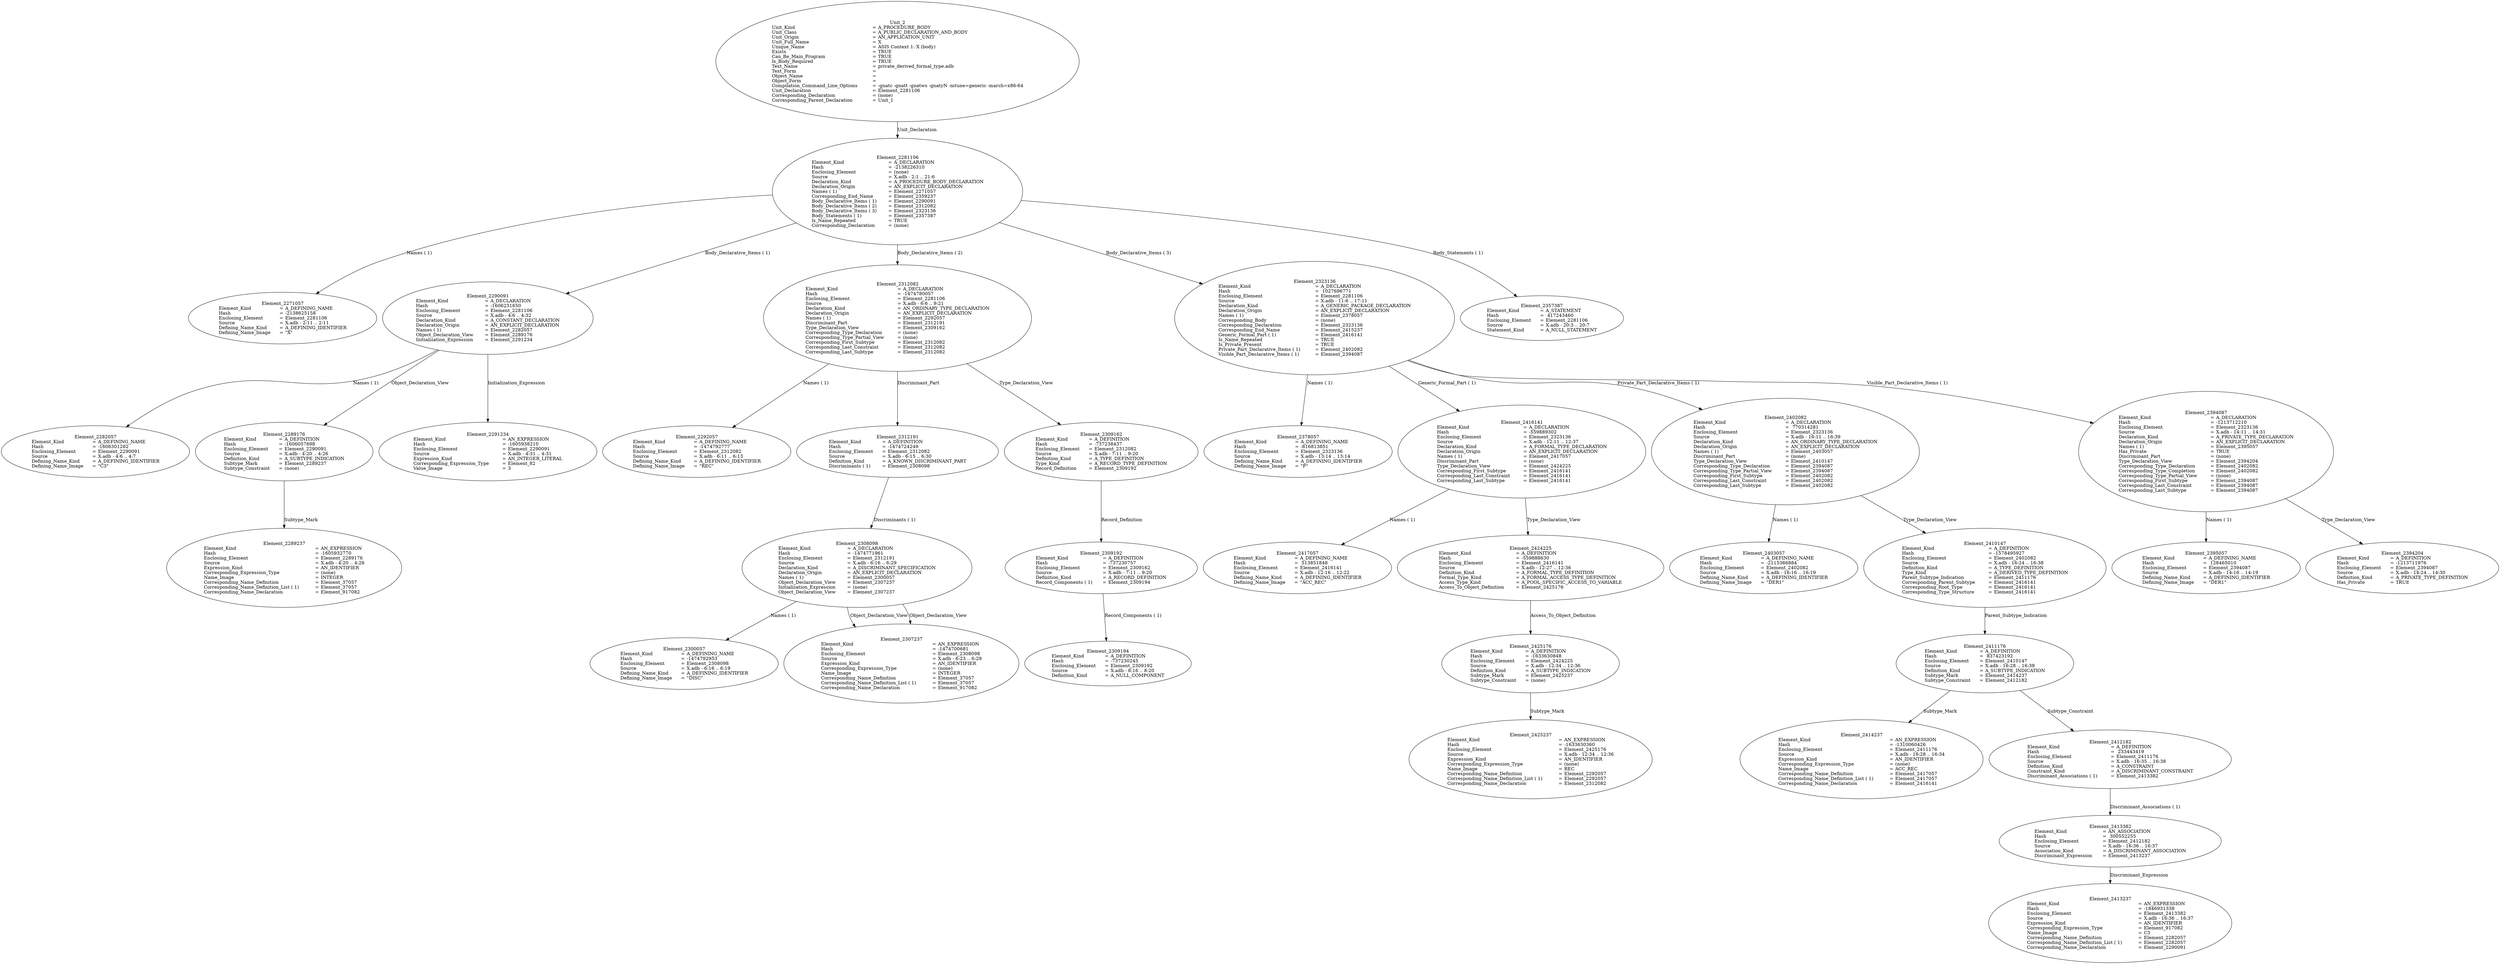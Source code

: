 digraph "private_derived_formal_type.adt" {
  Unit_2 -> Element_2281106
      [ label=Unit_Declaration ];
  Unit_2
      [ label=<<TABLE BORDER="0" CELLBORDER="0" CELLSPACING="0" CELLPADDING="0"> 
          <TR><TD COLSPAN="3">Unit_2</TD></TR>
          <TR><TD ALIGN="LEFT">Unit_Kind   </TD><TD> = </TD><TD ALIGN="LEFT">A_PROCEDURE_BODY</TD></TR>
          <TR><TD ALIGN="LEFT">Unit_Class   </TD><TD> = </TD><TD ALIGN="LEFT">A_PUBLIC_DECLARATION_AND_BODY</TD></TR>
          <TR><TD ALIGN="LEFT">Unit_Origin   </TD><TD> = </TD><TD ALIGN="LEFT">AN_APPLICATION_UNIT</TD></TR>
          <TR><TD ALIGN="LEFT">Unit_Full_Name    </TD><TD> = </TD><TD ALIGN="LEFT">X</TD></TR>
          <TR><TD ALIGN="LEFT">Unique_Name   </TD><TD> = </TD><TD ALIGN="LEFT">ASIS Context 1: X (body)</TD></TR>
          <TR><TD ALIGN="LEFT">Exists  </TD><TD> = </TD><TD ALIGN="LEFT">TRUE</TD></TR>
          <TR><TD ALIGN="LEFT">Can_Be_Main_Program     </TD><TD> = </TD><TD ALIGN="LEFT">TRUE</TD></TR>
          <TR><TD ALIGN="LEFT">Is_Body_Required     </TD><TD> = </TD><TD ALIGN="LEFT">TRUE</TD></TR>
          <TR><TD ALIGN="LEFT">Text_Name   </TD><TD> = </TD><TD ALIGN="LEFT">private_derived_formal_type.adb</TD></TR>
          <TR><TD ALIGN="LEFT">Text_Form   </TD><TD> = </TD><TD ALIGN="LEFT"></TD></TR>
          <TR><TD ALIGN="LEFT">Object_Name   </TD><TD> = </TD><TD ALIGN="LEFT"></TD></TR>
          <TR><TD ALIGN="LEFT">Object_Form   </TD><TD> = </TD><TD ALIGN="LEFT"></TD></TR>
          <TR><TD ALIGN="LEFT">Compilation_Command_Line_Options         </TD><TD> = </TD><TD ALIGN="LEFT">-gnatc -gnatt -gnatws -gnatyN -mtune=generic -march=x86-64</TD></TR>
          <TR><TD ALIGN="LEFT">Unit_Declaration     </TD><TD> = </TD><TD ALIGN="LEFT">Element_2281106</TD></TR>
          <TR><TD ALIGN="LEFT">Corresponding_Declaration       </TD><TD> = </TD><TD ALIGN="LEFT">(none)</TD></TR>
          <TR><TD ALIGN="LEFT">Corresponding_Parent_Declaration         </TD><TD> = </TD><TD ALIGN="LEFT">Unit_1</TD></TR>
          </TABLE>> ];
  Element_2281106 -> Element_2271057
      [ label="Names ( 1)" ];
  Element_2281106 -> Element_2290091
      [ label="Body_Declarative_Items ( 1)" ];
  Element_2281106 -> Element_2312082
      [ label="Body_Declarative_Items ( 2)" ];
  Element_2281106 -> Element_2323136
      [ label="Body_Declarative_Items ( 3)" ];
  Element_2281106 -> Element_2357387
      [ label="Body_Statements ( 1)" ];
  Element_2281106
      [ label=<<TABLE BORDER="0" CELLBORDER="0" CELLSPACING="0" CELLPADDING="0"> 
          <TR><TD COLSPAN="3">Element_2281106</TD></TR>
          <TR><TD ALIGN="LEFT">Element_Kind    </TD><TD> = </TD><TD ALIGN="LEFT">A_DECLARATION</TD></TR>
          <TR><TD ALIGN="LEFT">Hash  </TD><TD> = </TD><TD ALIGN="LEFT">-2138226310</TD></TR>
          <TR><TD ALIGN="LEFT">Enclosing_Element     </TD><TD> = </TD><TD ALIGN="LEFT">(none)</TD></TR>
          <TR><TD ALIGN="LEFT">Source  </TD><TD> = </TD><TD ALIGN="LEFT">X.adb - 2:1 .. 21:6</TD></TR>
          <TR><TD ALIGN="LEFT">Declaration_Kind     </TD><TD> = </TD><TD ALIGN="LEFT">A_PROCEDURE_BODY_DECLARATION</TD></TR>
          <TR><TD ALIGN="LEFT">Declaration_Origin     </TD><TD> = </TD><TD ALIGN="LEFT">AN_EXPLICIT_DECLARATION</TD></TR>
          <TR><TD ALIGN="LEFT">Names ( 1)   </TD><TD> = </TD><TD ALIGN="LEFT">Element_2271057</TD></TR>
          <TR><TD ALIGN="LEFT">Corresponding_End_Name      </TD><TD> = </TD><TD ALIGN="LEFT">Element_2359237</TD></TR>
          <TR><TD ALIGN="LEFT">Body_Declarative_Items ( 1)       </TD><TD> = </TD><TD ALIGN="LEFT">Element_2290091</TD></TR>
          <TR><TD ALIGN="LEFT">Body_Declarative_Items ( 2)       </TD><TD> = </TD><TD ALIGN="LEFT">Element_2312082</TD></TR>
          <TR><TD ALIGN="LEFT">Body_Declarative_Items ( 3)       </TD><TD> = </TD><TD ALIGN="LEFT">Element_2323136</TD></TR>
          <TR><TD ALIGN="LEFT">Body_Statements ( 1)      </TD><TD> = </TD><TD ALIGN="LEFT">Element_2357387</TD></TR>
          <TR><TD ALIGN="LEFT">Is_Name_Repeated     </TD><TD> = </TD><TD ALIGN="LEFT">TRUE</TD></TR>
          <TR><TD ALIGN="LEFT">Corresponding_Declaration       </TD><TD> = </TD><TD ALIGN="LEFT">(none)</TD></TR>
          </TABLE>> ];
  Element_2271057
      [ label=<<TABLE BORDER="0" CELLBORDER="0" CELLSPACING="0" CELLPADDING="0"> 
          <TR><TD COLSPAN="3">Element_2271057</TD></TR>
          <TR><TD ALIGN="LEFT">Element_Kind    </TD><TD> = </TD><TD ALIGN="LEFT">A_DEFINING_NAME</TD></TR>
          <TR><TD ALIGN="LEFT">Hash  </TD><TD> = </TD><TD ALIGN="LEFT">-2138625158</TD></TR>
          <TR><TD ALIGN="LEFT">Enclosing_Element     </TD><TD> = </TD><TD ALIGN="LEFT">Element_2281106</TD></TR>
          <TR><TD ALIGN="LEFT">Source  </TD><TD> = </TD><TD ALIGN="LEFT">X.adb - 2:11 .. 2:11</TD></TR>
          <TR><TD ALIGN="LEFT">Defining_Name_Kind     </TD><TD> = </TD><TD ALIGN="LEFT">A_DEFINING_IDENTIFIER</TD></TR>
          <TR><TD ALIGN="LEFT">Defining_Name_Image     </TD><TD> = </TD><TD ALIGN="LEFT">"X"</TD></TR>
          </TABLE>> ];
  Element_2290091 -> Element_2282057
      [ label="Names ( 1)" ];
  Element_2290091 -> Element_2289176
      [ label=Object_Declaration_View ];
  Element_2290091 -> Element_2291234
      [ label=Initialization_Expression ];
  Element_2290091
      [ label=<<TABLE BORDER="0" CELLBORDER="0" CELLSPACING="0" CELLPADDING="0"> 
          <TR><TD COLSPAN="3">Element_2290091</TD></TR>
          <TR><TD ALIGN="LEFT">Element_Kind    </TD><TD> = </TD><TD ALIGN="LEFT">A_DECLARATION</TD></TR>
          <TR><TD ALIGN="LEFT">Hash  </TD><TD> = </TD><TD ALIGN="LEFT">-1606231650</TD></TR>
          <TR><TD ALIGN="LEFT">Enclosing_Element     </TD><TD> = </TD><TD ALIGN="LEFT">Element_2281106</TD></TR>
          <TR><TD ALIGN="LEFT">Source  </TD><TD> = </TD><TD ALIGN="LEFT">X.adb - 4:6 .. 4:32</TD></TR>
          <TR><TD ALIGN="LEFT">Declaration_Kind     </TD><TD> = </TD><TD ALIGN="LEFT">A_CONSTANT_DECLARATION</TD></TR>
          <TR><TD ALIGN="LEFT">Declaration_Origin     </TD><TD> = </TD><TD ALIGN="LEFT">AN_EXPLICIT_DECLARATION</TD></TR>
          <TR><TD ALIGN="LEFT">Names ( 1)   </TD><TD> = </TD><TD ALIGN="LEFT">Element_2282057</TD></TR>
          <TR><TD ALIGN="LEFT">Object_Declaration_View      </TD><TD> = </TD><TD ALIGN="LEFT">Element_2289176</TD></TR>
          <TR><TD ALIGN="LEFT">Initialization_Expression       </TD><TD> = </TD><TD ALIGN="LEFT">Element_2291234</TD></TR>
          </TABLE>> ];
  Element_2282057
      [ label=<<TABLE BORDER="0" CELLBORDER="0" CELLSPACING="0" CELLPADDING="0"> 
          <TR><TD COLSPAN="3">Element_2282057</TD></TR>
          <TR><TD ALIGN="LEFT">Element_Kind    </TD><TD> = </TD><TD ALIGN="LEFT">A_DEFINING_NAME</TD></TR>
          <TR><TD ALIGN="LEFT">Hash  </TD><TD> = </TD><TD ALIGN="LEFT">-1606301282</TD></TR>
          <TR><TD ALIGN="LEFT">Enclosing_Element     </TD><TD> = </TD><TD ALIGN="LEFT">Element_2290091</TD></TR>
          <TR><TD ALIGN="LEFT">Source  </TD><TD> = </TD><TD ALIGN="LEFT">X.adb - 4:6 .. 4:7</TD></TR>
          <TR><TD ALIGN="LEFT">Defining_Name_Kind     </TD><TD> = </TD><TD ALIGN="LEFT">A_DEFINING_IDENTIFIER</TD></TR>
          <TR><TD ALIGN="LEFT">Defining_Name_Image     </TD><TD> = </TD><TD ALIGN="LEFT">"C3"</TD></TR>
          </TABLE>> ];
  Element_2289176 -> Element_2289237
      [ label=Subtype_Mark ];
  Element_2289176
      [ label=<<TABLE BORDER="0" CELLBORDER="0" CELLSPACING="0" CELLPADDING="0"> 
          <TR><TD COLSPAN="3">Element_2289176</TD></TR>
          <TR><TD ALIGN="LEFT">Element_Kind    </TD><TD> = </TD><TD ALIGN="LEFT">A_DEFINITION</TD></TR>
          <TR><TD ALIGN="LEFT">Hash  </TD><TD> = </TD><TD ALIGN="LEFT">-1606057698</TD></TR>
          <TR><TD ALIGN="LEFT">Enclosing_Element     </TD><TD> = </TD><TD ALIGN="LEFT">Element_2290091</TD></TR>
          <TR><TD ALIGN="LEFT">Source  </TD><TD> = </TD><TD ALIGN="LEFT">X.adb - 4:20 .. 4:26</TD></TR>
          <TR><TD ALIGN="LEFT">Definition_Kind    </TD><TD> = </TD><TD ALIGN="LEFT">A_SUBTYPE_INDICATION</TD></TR>
          <TR><TD ALIGN="LEFT">Subtype_Mark    </TD><TD> = </TD><TD ALIGN="LEFT">Element_2289237</TD></TR>
          <TR><TD ALIGN="LEFT">Subtype_Constraint     </TD><TD> = </TD><TD ALIGN="LEFT">(none)</TD></TR>
          </TABLE>> ];
  Element_2289237
      [ label=<<TABLE BORDER="0" CELLBORDER="0" CELLSPACING="0" CELLPADDING="0"> 
          <TR><TD COLSPAN="3">Element_2289237</TD></TR>
          <TR><TD ALIGN="LEFT">Element_Kind    </TD><TD> = </TD><TD ALIGN="LEFT">AN_EXPRESSION</TD></TR>
          <TR><TD ALIGN="LEFT">Hash  </TD><TD> = </TD><TD ALIGN="LEFT">-1605932770</TD></TR>
          <TR><TD ALIGN="LEFT">Enclosing_Element     </TD><TD> = </TD><TD ALIGN="LEFT">Element_2289176</TD></TR>
          <TR><TD ALIGN="LEFT">Source  </TD><TD> = </TD><TD ALIGN="LEFT">X.adb - 4:20 .. 4:26</TD></TR>
          <TR><TD ALIGN="LEFT">Expression_Kind    </TD><TD> = </TD><TD ALIGN="LEFT">AN_IDENTIFIER</TD></TR>
          <TR><TD ALIGN="LEFT">Corresponding_Expression_Type        </TD><TD> = </TD><TD ALIGN="LEFT">(none)</TD></TR>
          <TR><TD ALIGN="LEFT">Name_Image   </TD><TD> = </TD><TD ALIGN="LEFT">INTEGER</TD></TR>
          <TR><TD ALIGN="LEFT">Corresponding_Name_Definition        </TD><TD> = </TD><TD ALIGN="LEFT">Element_37057</TD></TR>
          <TR><TD ALIGN="LEFT">Corresponding_Name_Definition_List ( 1)          </TD><TD> = </TD><TD ALIGN="LEFT">Element_37057</TD></TR>
          <TR><TD ALIGN="LEFT">Corresponding_Name_Declaration        </TD><TD> = </TD><TD ALIGN="LEFT">Element_917082</TD></TR>
          </TABLE>> ];
  Element_2291234
      [ label=<<TABLE BORDER="0" CELLBORDER="0" CELLSPACING="0" CELLPADDING="0"> 
          <TR><TD COLSPAN="3">Element_2291234</TD></TR>
          <TR><TD ALIGN="LEFT">Element_Kind    </TD><TD> = </TD><TD ALIGN="LEFT">AN_EXPRESSION</TD></TR>
          <TR><TD ALIGN="LEFT">Hash  </TD><TD> = </TD><TD ALIGN="LEFT">-1605938210</TD></TR>
          <TR><TD ALIGN="LEFT">Enclosing_Element     </TD><TD> = </TD><TD ALIGN="LEFT">Element_2290091</TD></TR>
          <TR><TD ALIGN="LEFT">Source  </TD><TD> = </TD><TD ALIGN="LEFT">X.adb - 4:31 .. 4:31</TD></TR>
          <TR><TD ALIGN="LEFT">Expression_Kind    </TD><TD> = </TD><TD ALIGN="LEFT">AN_INTEGER_LITERAL</TD></TR>
          <TR><TD ALIGN="LEFT">Corresponding_Expression_Type        </TD><TD> = </TD><TD ALIGN="LEFT">Element_82</TD></TR>
          <TR><TD ALIGN="LEFT">Value_Image   </TD><TD> = </TD><TD ALIGN="LEFT">3</TD></TR>
          </TABLE>> ];
  Element_2312082 -> Element_2292057
      [ label="Names ( 1)" ];
  Element_2312082 -> Element_2312191
      [ label=Discriminant_Part ];
  Element_2312082 -> Element_2309162
      [ label=Type_Declaration_View ];
  Element_2312082
      [ label=<<TABLE BORDER="0" CELLBORDER="0" CELLSPACING="0" CELLPADDING="0"> 
          <TR><TD COLSPAN="3">Element_2312082</TD></TR>
          <TR><TD ALIGN="LEFT">Element_Kind    </TD><TD> = </TD><TD ALIGN="LEFT">A_DECLARATION</TD></TR>
          <TR><TD ALIGN="LEFT">Hash  </TD><TD> = </TD><TD ALIGN="LEFT">-1474780057</TD></TR>
          <TR><TD ALIGN="LEFT">Enclosing_Element     </TD><TD> = </TD><TD ALIGN="LEFT">Element_2281106</TD></TR>
          <TR><TD ALIGN="LEFT">Source  </TD><TD> = </TD><TD ALIGN="LEFT">X.adb - 6:6 .. 9:21</TD></TR>
          <TR><TD ALIGN="LEFT">Declaration_Kind     </TD><TD> = </TD><TD ALIGN="LEFT">AN_ORDINARY_TYPE_DECLARATION</TD></TR>
          <TR><TD ALIGN="LEFT">Declaration_Origin     </TD><TD> = </TD><TD ALIGN="LEFT">AN_EXPLICIT_DECLARATION</TD></TR>
          <TR><TD ALIGN="LEFT">Names ( 1)   </TD><TD> = </TD><TD ALIGN="LEFT">Element_2292057</TD></TR>
          <TR><TD ALIGN="LEFT">Discriminant_Part     </TD><TD> = </TD><TD ALIGN="LEFT">Element_2312191</TD></TR>
          <TR><TD ALIGN="LEFT">Type_Declaration_View      </TD><TD> = </TD><TD ALIGN="LEFT">Element_2309162</TD></TR>
          <TR><TD ALIGN="LEFT">Corresponding_Type_Declaration        </TD><TD> = </TD><TD ALIGN="LEFT">(none)</TD></TR>
          <TR><TD ALIGN="LEFT">Corresponding_Type_Partial_View        </TD><TD> = </TD><TD ALIGN="LEFT">(none)</TD></TR>
          <TR><TD ALIGN="LEFT">Corresponding_First_Subtype       </TD><TD> = </TD><TD ALIGN="LEFT">Element_2312082</TD></TR>
          <TR><TD ALIGN="LEFT">Corresponding_Last_Constraint        </TD><TD> = </TD><TD ALIGN="LEFT">Element_2312082</TD></TR>
          <TR><TD ALIGN="LEFT">Corresponding_Last_Subtype       </TD><TD> = </TD><TD ALIGN="LEFT">Element_2312082</TD></TR>
          </TABLE>> ];
  Element_2292057
      [ label=<<TABLE BORDER="0" CELLBORDER="0" CELLSPACING="0" CELLPADDING="0"> 
          <TR><TD COLSPAN="3">Element_2292057</TD></TR>
          <TR><TD ALIGN="LEFT">Element_Kind    </TD><TD> = </TD><TD ALIGN="LEFT">A_DEFINING_NAME</TD></TR>
          <TR><TD ALIGN="LEFT">Hash  </TD><TD> = </TD><TD ALIGN="LEFT">-1474792777</TD></TR>
          <TR><TD ALIGN="LEFT">Enclosing_Element     </TD><TD> = </TD><TD ALIGN="LEFT">Element_2312082</TD></TR>
          <TR><TD ALIGN="LEFT">Source  </TD><TD> = </TD><TD ALIGN="LEFT">X.adb - 6:11 .. 6:13</TD></TR>
          <TR><TD ALIGN="LEFT">Defining_Name_Kind     </TD><TD> = </TD><TD ALIGN="LEFT">A_DEFINING_IDENTIFIER</TD></TR>
          <TR><TD ALIGN="LEFT">Defining_Name_Image     </TD><TD> = </TD><TD ALIGN="LEFT">"REC"</TD></TR>
          </TABLE>> ];
  Element_2312191 -> Element_2308098
      [ label="Discriminants ( 1)" ];
  Element_2312191
      [ label=<<TABLE BORDER="0" CELLBORDER="0" CELLSPACING="0" CELLPADDING="0"> 
          <TR><TD COLSPAN="3">Element_2312191</TD></TR>
          <TR><TD ALIGN="LEFT">Element_Kind    </TD><TD> = </TD><TD ALIGN="LEFT">A_DEFINITION</TD></TR>
          <TR><TD ALIGN="LEFT">Hash  </TD><TD> = </TD><TD ALIGN="LEFT">-1474724249</TD></TR>
          <TR><TD ALIGN="LEFT">Enclosing_Element     </TD><TD> = </TD><TD ALIGN="LEFT">Element_2312082</TD></TR>
          <TR><TD ALIGN="LEFT">Source  </TD><TD> = </TD><TD ALIGN="LEFT">X.adb - 6:15 .. 6:30</TD></TR>
          <TR><TD ALIGN="LEFT">Definition_Kind    </TD><TD> = </TD><TD ALIGN="LEFT">A_KNOWN_DISCRIMINANT_PART</TD></TR>
          <TR><TD ALIGN="LEFT">Discriminants ( 1)     </TD><TD> = </TD><TD ALIGN="LEFT">Element_2308098</TD></TR>
          </TABLE>> ];
  Element_2308098 -> Element_2300057
      [ label="Names ( 1)" ];
  Element_2308098 -> Element_2307237
      [ label=Object_Declaration_View ];
  Element_2308098 -> Element_2307237
      [ label=Object_Declaration_View ];
  Element_2308098
      [ label=<<TABLE BORDER="0" CELLBORDER="0" CELLSPACING="0" CELLPADDING="0"> 
          <TR><TD COLSPAN="3">Element_2308098</TD></TR>
          <TR><TD ALIGN="LEFT">Element_Kind    </TD><TD> = </TD><TD ALIGN="LEFT">A_DECLARATION</TD></TR>
          <TR><TD ALIGN="LEFT">Hash  </TD><TD> = </TD><TD ALIGN="LEFT">-1474771961</TD></TR>
          <TR><TD ALIGN="LEFT">Enclosing_Element     </TD><TD> = </TD><TD ALIGN="LEFT">Element_2312191</TD></TR>
          <TR><TD ALIGN="LEFT">Source  </TD><TD> = </TD><TD ALIGN="LEFT">X.adb - 6:16 .. 6:29</TD></TR>
          <TR><TD ALIGN="LEFT">Declaration_Kind     </TD><TD> = </TD><TD ALIGN="LEFT">A_DISCRIMINANT_SPECIFICATION</TD></TR>
          <TR><TD ALIGN="LEFT">Declaration_Origin     </TD><TD> = </TD><TD ALIGN="LEFT">AN_EXPLICIT_DECLARATION</TD></TR>
          <TR><TD ALIGN="LEFT">Names ( 1)   </TD><TD> = </TD><TD ALIGN="LEFT">Element_2300057</TD></TR>
          <TR><TD ALIGN="LEFT">Object_Declaration_View      </TD><TD> = </TD><TD ALIGN="LEFT">Element_2307237</TD></TR>
          <TR><TD ALIGN="LEFT">Initialization_Expression       </TD><TD> = </TD><TD ALIGN="LEFT">(none)</TD></TR>
          <TR><TD ALIGN="LEFT">Object_Declaration_View      </TD><TD> = </TD><TD ALIGN="LEFT">Element_2307237</TD></TR>
          </TABLE>> ];
  Element_2300057
      [ label=<<TABLE BORDER="0" CELLBORDER="0" CELLSPACING="0" CELLPADDING="0"> 
          <TR><TD COLSPAN="3">Element_2300057</TD></TR>
          <TR><TD ALIGN="LEFT">Element_Kind    </TD><TD> = </TD><TD ALIGN="LEFT">A_DEFINING_NAME</TD></TR>
          <TR><TD ALIGN="LEFT">Hash  </TD><TD> = </TD><TD ALIGN="LEFT">-1474792953</TD></TR>
          <TR><TD ALIGN="LEFT">Enclosing_Element     </TD><TD> = </TD><TD ALIGN="LEFT">Element_2308098</TD></TR>
          <TR><TD ALIGN="LEFT">Source  </TD><TD> = </TD><TD ALIGN="LEFT">X.adb - 6:16 .. 6:19</TD></TR>
          <TR><TD ALIGN="LEFT">Defining_Name_Kind     </TD><TD> = </TD><TD ALIGN="LEFT">A_DEFINING_IDENTIFIER</TD></TR>
          <TR><TD ALIGN="LEFT">Defining_Name_Image     </TD><TD> = </TD><TD ALIGN="LEFT">"DISC"</TD></TR>
          </TABLE>> ];
  Element_2307237
      [ label=<<TABLE BORDER="0" CELLBORDER="0" CELLSPACING="0" CELLPADDING="0"> 
          <TR><TD COLSPAN="3">Element_2307237</TD></TR>
          <TR><TD ALIGN="LEFT">Element_Kind    </TD><TD> = </TD><TD ALIGN="LEFT">AN_EXPRESSION</TD></TR>
          <TR><TD ALIGN="LEFT">Hash  </TD><TD> = </TD><TD ALIGN="LEFT">-1474700681</TD></TR>
          <TR><TD ALIGN="LEFT">Enclosing_Element     </TD><TD> = </TD><TD ALIGN="LEFT">Element_2308098</TD></TR>
          <TR><TD ALIGN="LEFT">Source  </TD><TD> = </TD><TD ALIGN="LEFT">X.adb - 6:23 .. 6:29</TD></TR>
          <TR><TD ALIGN="LEFT">Expression_Kind    </TD><TD> = </TD><TD ALIGN="LEFT">AN_IDENTIFIER</TD></TR>
          <TR><TD ALIGN="LEFT">Corresponding_Expression_Type        </TD><TD> = </TD><TD ALIGN="LEFT">(none)</TD></TR>
          <TR><TD ALIGN="LEFT">Name_Image   </TD><TD> = </TD><TD ALIGN="LEFT">INTEGER</TD></TR>
          <TR><TD ALIGN="LEFT">Corresponding_Name_Definition        </TD><TD> = </TD><TD ALIGN="LEFT">Element_37057</TD></TR>
          <TR><TD ALIGN="LEFT">Corresponding_Name_Definition_List ( 1)          </TD><TD> = </TD><TD ALIGN="LEFT">Element_37057</TD></TR>
          <TR><TD ALIGN="LEFT">Corresponding_Name_Declaration        </TD><TD> = </TD><TD ALIGN="LEFT">Element_917082</TD></TR>
          </TABLE>> ];
  Element_2309162 -> Element_2309192
      [ label=Record_Definition ];
  Element_2309162
      [ label=<<TABLE BORDER="0" CELLBORDER="0" CELLSPACING="0" CELLPADDING="0"> 
          <TR><TD COLSPAN="3">Element_2309162</TD></TR>
          <TR><TD ALIGN="LEFT">Element_Kind    </TD><TD> = </TD><TD ALIGN="LEFT">A_DEFINITION</TD></TR>
          <TR><TD ALIGN="LEFT">Hash  </TD><TD> = </TD><TD ALIGN="LEFT">-737238437</TD></TR>
          <TR><TD ALIGN="LEFT">Enclosing_Element     </TD><TD> = </TD><TD ALIGN="LEFT">Element_2312082</TD></TR>
          <TR><TD ALIGN="LEFT">Source  </TD><TD> = </TD><TD ALIGN="LEFT">X.adb - 7:11 .. 9:20</TD></TR>
          <TR><TD ALIGN="LEFT">Definition_Kind    </TD><TD> = </TD><TD ALIGN="LEFT">A_TYPE_DEFINITION</TD></TR>
          <TR><TD ALIGN="LEFT">Type_Kind   </TD><TD> = </TD><TD ALIGN="LEFT">A_RECORD_TYPE_DEFINITION</TD></TR>
          <TR><TD ALIGN="LEFT">Record_Definition     </TD><TD> = </TD><TD ALIGN="LEFT">Element_2309192</TD></TR>
          </TABLE>> ];
  Element_2309192 -> Element_2309194
      [ label="Record_Components ( 1)" ];
  Element_2309192
      [ label=<<TABLE BORDER="0" CELLBORDER="0" CELLSPACING="0" CELLPADDING="0"> 
          <TR><TD COLSPAN="3">Element_2309192</TD></TR>
          <TR><TD ALIGN="LEFT">Element_Kind    </TD><TD> = </TD><TD ALIGN="LEFT">A_DEFINITION</TD></TR>
          <TR><TD ALIGN="LEFT">Hash  </TD><TD> = </TD><TD ALIGN="LEFT">-737230757</TD></TR>
          <TR><TD ALIGN="LEFT">Enclosing_Element     </TD><TD> = </TD><TD ALIGN="LEFT">Element_2309162</TD></TR>
          <TR><TD ALIGN="LEFT">Source  </TD><TD> = </TD><TD ALIGN="LEFT">X.adb - 7:11 .. 9:20</TD></TR>
          <TR><TD ALIGN="LEFT">Definition_Kind    </TD><TD> = </TD><TD ALIGN="LEFT">A_RECORD_DEFINITION</TD></TR>
          <TR><TD ALIGN="LEFT">Record_Components ( 1)      </TD><TD> = </TD><TD ALIGN="LEFT">Element_2309194</TD></TR>
          </TABLE>> ];
  Element_2309194
      [ label=<<TABLE BORDER="0" CELLBORDER="0" CELLSPACING="0" CELLPADDING="0"> 
          <TR><TD COLSPAN="3">Element_2309194</TD></TR>
          <TR><TD ALIGN="LEFT">Element_Kind    </TD><TD> = </TD><TD ALIGN="LEFT">A_DEFINITION</TD></TR>
          <TR><TD ALIGN="LEFT">Hash  </TD><TD> = </TD><TD ALIGN="LEFT">-737230245</TD></TR>
          <TR><TD ALIGN="LEFT">Enclosing_Element     </TD><TD> = </TD><TD ALIGN="LEFT">Element_2309192</TD></TR>
          <TR><TD ALIGN="LEFT">Source  </TD><TD> = </TD><TD ALIGN="LEFT">X.adb - 8:16 .. 8:20</TD></TR>
          <TR><TD ALIGN="LEFT">Definition_Kind    </TD><TD> = </TD><TD ALIGN="LEFT">A_NULL_COMPONENT</TD></TR>
          </TABLE>> ];
  Element_2323136 -> Element_2378057
      [ label="Names ( 1)" ];
  Element_2323136 -> Element_2416141
      [ label="Generic_Formal_Part ( 1)" ];
  Element_2323136 -> Element_2402082
      [ label="Private_Part_Declarative_Items ( 1)" ];
  Element_2323136 -> Element_2394087
      [ label="Visible_Part_Declarative_Items ( 1)" ];
  Element_2323136
      [ label=<<TABLE BORDER="0" CELLBORDER="0" CELLSPACING="0" CELLPADDING="0"> 
          <TR><TD COLSPAN="3">Element_2323136</TD></TR>
          <TR><TD ALIGN="LEFT">Element_Kind    </TD><TD> = </TD><TD ALIGN="LEFT">A_DECLARATION</TD></TR>
          <TR><TD ALIGN="LEFT">Hash  </TD><TD> = </TD><TD ALIGN="LEFT"> 1027696771</TD></TR>
          <TR><TD ALIGN="LEFT">Enclosing_Element     </TD><TD> = </TD><TD ALIGN="LEFT">Element_2281106</TD></TR>
          <TR><TD ALIGN="LEFT">Source  </TD><TD> = </TD><TD ALIGN="LEFT">X.adb - 11:6 .. 17:11</TD></TR>
          <TR><TD ALIGN="LEFT">Declaration_Kind     </TD><TD> = </TD><TD ALIGN="LEFT">A_GENERIC_PACKAGE_DECLARATION</TD></TR>
          <TR><TD ALIGN="LEFT">Declaration_Origin     </TD><TD> = </TD><TD ALIGN="LEFT">AN_EXPLICIT_DECLARATION</TD></TR>
          <TR><TD ALIGN="LEFT">Names ( 1)   </TD><TD> = </TD><TD ALIGN="LEFT">Element_2378057</TD></TR>
          <TR><TD ALIGN="LEFT">Corresponding_Body     </TD><TD> = </TD><TD ALIGN="LEFT">(none)</TD></TR>
          <TR><TD ALIGN="LEFT">Corresponding_Declaration       </TD><TD> = </TD><TD ALIGN="LEFT">Element_2323136</TD></TR>
          <TR><TD ALIGN="LEFT">Corresponding_End_Name      </TD><TD> = </TD><TD ALIGN="LEFT">Element_2415237</TD></TR>
          <TR><TD ALIGN="LEFT">Generic_Formal_Part ( 1)       </TD><TD> = </TD><TD ALIGN="LEFT">Element_2416141</TD></TR>
          <TR><TD ALIGN="LEFT">Is_Name_Repeated     </TD><TD> = </TD><TD ALIGN="LEFT">TRUE</TD></TR>
          <TR><TD ALIGN="LEFT">Is_Private_Present     </TD><TD> = </TD><TD ALIGN="LEFT">TRUE</TD></TR>
          <TR><TD ALIGN="LEFT">Private_Part_Declarative_Items ( 1)         </TD><TD> = </TD><TD ALIGN="LEFT">Element_2402082</TD></TR>
          <TR><TD ALIGN="LEFT">Visible_Part_Declarative_Items ( 1)         </TD><TD> = </TD><TD ALIGN="LEFT">Element_2394087</TD></TR>
          </TABLE>> ];
  Element_2416141 -> Element_2417057
      [ label="Names ( 1)" ];
  Element_2416141 -> Element_2424225
      [ label=Type_Declaration_View ];
  Element_2416141
      [ label=<<TABLE BORDER="0" CELLBORDER="0" CELLSPACING="0" CELLPADDING="0"> 
          <TR><TD COLSPAN="3">Element_2416141</TD></TR>
          <TR><TD ALIGN="LEFT">Element_Kind    </TD><TD> = </TD><TD ALIGN="LEFT">A_DECLARATION</TD></TR>
          <TR><TD ALIGN="LEFT">Hash  </TD><TD> = </TD><TD ALIGN="LEFT">-559889302</TD></TR>
          <TR><TD ALIGN="LEFT">Enclosing_Element     </TD><TD> = </TD><TD ALIGN="LEFT">Element_2323136</TD></TR>
          <TR><TD ALIGN="LEFT">Source  </TD><TD> = </TD><TD ALIGN="LEFT">X.adb - 12:11 .. 12:37</TD></TR>
          <TR><TD ALIGN="LEFT">Declaration_Kind     </TD><TD> = </TD><TD ALIGN="LEFT">A_FORMAL_TYPE_DECLARATION</TD></TR>
          <TR><TD ALIGN="LEFT">Declaration_Origin     </TD><TD> = </TD><TD ALIGN="LEFT">AN_EXPLICIT_DECLARATION</TD></TR>
          <TR><TD ALIGN="LEFT">Names ( 1)   </TD><TD> = </TD><TD ALIGN="LEFT">Element_2417057</TD></TR>
          <TR><TD ALIGN="LEFT">Discriminant_Part     </TD><TD> = </TD><TD ALIGN="LEFT">(none)</TD></TR>
          <TR><TD ALIGN="LEFT">Type_Declaration_View      </TD><TD> = </TD><TD ALIGN="LEFT">Element_2424225</TD></TR>
          <TR><TD ALIGN="LEFT">Corresponding_First_Subtype       </TD><TD> = </TD><TD ALIGN="LEFT">Element_2416141</TD></TR>
          <TR><TD ALIGN="LEFT">Corresponding_Last_Constraint        </TD><TD> = </TD><TD ALIGN="LEFT">Element_2416141</TD></TR>
          <TR><TD ALIGN="LEFT">Corresponding_Last_Subtype       </TD><TD> = </TD><TD ALIGN="LEFT">Element_2416141</TD></TR>
          </TABLE>> ];
  Element_2417057
      [ label=<<TABLE BORDER="0" CELLBORDER="0" CELLSPACING="0" CELLPADDING="0"> 
          <TR><TD COLSPAN="3">Element_2417057</TD></TR>
          <TR><TD ALIGN="LEFT">Element_Kind    </TD><TD> = </TD><TD ALIGN="LEFT">A_DEFINING_NAME</TD></TR>
          <TR><TD ALIGN="LEFT">Hash  </TD><TD> = </TD><TD ALIGN="LEFT"> 513851848</TD></TR>
          <TR><TD ALIGN="LEFT">Enclosing_Element     </TD><TD> = </TD><TD ALIGN="LEFT">Element_2416141</TD></TR>
          <TR><TD ALIGN="LEFT">Source  </TD><TD> = </TD><TD ALIGN="LEFT">X.adb - 12:16 .. 12:22</TD></TR>
          <TR><TD ALIGN="LEFT">Defining_Name_Kind     </TD><TD> = </TD><TD ALIGN="LEFT">A_DEFINING_IDENTIFIER</TD></TR>
          <TR><TD ALIGN="LEFT">Defining_Name_Image     </TD><TD> = </TD><TD ALIGN="LEFT">"ACC_REC"</TD></TR>
          </TABLE>> ];
  Element_2424225 -> Element_2425176
      [ label=Access_To_Object_Definition ];
  Element_2424225
      [ label=<<TABLE BORDER="0" CELLBORDER="0" CELLSPACING="0" CELLPADDING="0"> 
          <TR><TD COLSPAN="3">Element_2424225</TD></TR>
          <TR><TD ALIGN="LEFT">Element_Kind    </TD><TD> = </TD><TD ALIGN="LEFT">A_DEFINITION</TD></TR>
          <TR><TD ALIGN="LEFT">Hash  </TD><TD> = </TD><TD ALIGN="LEFT">-559888630</TD></TR>
          <TR><TD ALIGN="LEFT">Enclosing_Element     </TD><TD> = </TD><TD ALIGN="LEFT">Element_2416141</TD></TR>
          <TR><TD ALIGN="LEFT">Source  </TD><TD> = </TD><TD ALIGN="LEFT">X.adb - 12:27 .. 12:36</TD></TR>
          <TR><TD ALIGN="LEFT">Definition_Kind    </TD><TD> = </TD><TD ALIGN="LEFT">A_FORMAL_TYPE_DEFINITION</TD></TR>
          <TR><TD ALIGN="LEFT">Formal_Type_Kind     </TD><TD> = </TD><TD ALIGN="LEFT">A_FORMAL_ACCESS_TYPE_DEFINITION</TD></TR>
          <TR><TD ALIGN="LEFT">Access_Type_Kind     </TD><TD> = </TD><TD ALIGN="LEFT">A_POOL_SPECIFIC_ACCESS_TO_VARIABLE</TD></TR>
          <TR><TD ALIGN="LEFT">Access_To_Object_Definition       </TD><TD> = </TD><TD ALIGN="LEFT">Element_2425176</TD></TR>
          </TABLE>> ];
  Element_2425176 -> Element_2425237
      [ label=Subtype_Mark ];
  Element_2425176
      [ label=<<TABLE BORDER="0" CELLBORDER="0" CELLSPACING="0" CELLPADDING="0"> 
          <TR><TD COLSPAN="3">Element_2425176</TD></TR>
          <TR><TD ALIGN="LEFT">Element_Kind    </TD><TD> = </TD><TD ALIGN="LEFT">A_DEFINITION</TD></TR>
          <TR><TD ALIGN="LEFT">Hash  </TD><TD> = </TD><TD ALIGN="LEFT">-1633630848</TD></TR>
          <TR><TD ALIGN="LEFT">Enclosing_Element     </TD><TD> = </TD><TD ALIGN="LEFT">Element_2424225</TD></TR>
          <TR><TD ALIGN="LEFT">Source  </TD><TD> = </TD><TD ALIGN="LEFT">X.adb - 12:34 .. 12:36</TD></TR>
          <TR><TD ALIGN="LEFT">Definition_Kind    </TD><TD> = </TD><TD ALIGN="LEFT">A_SUBTYPE_INDICATION</TD></TR>
          <TR><TD ALIGN="LEFT">Subtype_Mark    </TD><TD> = </TD><TD ALIGN="LEFT">Element_2425237</TD></TR>
          <TR><TD ALIGN="LEFT">Subtype_Constraint     </TD><TD> = </TD><TD ALIGN="LEFT">(none)</TD></TR>
          </TABLE>> ];
  Element_2425237
      [ label=<<TABLE BORDER="0" CELLBORDER="0" CELLSPACING="0" CELLPADDING="0"> 
          <TR><TD COLSPAN="3">Element_2425237</TD></TR>
          <TR><TD ALIGN="LEFT">Element_Kind    </TD><TD> = </TD><TD ALIGN="LEFT">AN_EXPRESSION</TD></TR>
          <TR><TD ALIGN="LEFT">Hash  </TD><TD> = </TD><TD ALIGN="LEFT">-1633630360</TD></TR>
          <TR><TD ALIGN="LEFT">Enclosing_Element     </TD><TD> = </TD><TD ALIGN="LEFT">Element_2425176</TD></TR>
          <TR><TD ALIGN="LEFT">Source  </TD><TD> = </TD><TD ALIGN="LEFT">X.adb - 12:34 .. 12:36</TD></TR>
          <TR><TD ALIGN="LEFT">Expression_Kind    </TD><TD> = </TD><TD ALIGN="LEFT">AN_IDENTIFIER</TD></TR>
          <TR><TD ALIGN="LEFT">Corresponding_Expression_Type        </TD><TD> = </TD><TD ALIGN="LEFT">(none)</TD></TR>
          <TR><TD ALIGN="LEFT">Name_Image   </TD><TD> = </TD><TD ALIGN="LEFT">REC</TD></TR>
          <TR><TD ALIGN="LEFT">Corresponding_Name_Definition        </TD><TD> = </TD><TD ALIGN="LEFT">Element_2292057</TD></TR>
          <TR><TD ALIGN="LEFT">Corresponding_Name_Definition_List ( 1)          </TD><TD> = </TD><TD ALIGN="LEFT">Element_2292057</TD></TR>
          <TR><TD ALIGN="LEFT">Corresponding_Name_Declaration        </TD><TD> = </TD><TD ALIGN="LEFT">Element_2312082</TD></TR>
          </TABLE>> ];
  Element_2378057
      [ label=<<TABLE BORDER="0" CELLBORDER="0" CELLSPACING="0" CELLPADDING="0"> 
          <TR><TD COLSPAN="3">Element_2378057</TD></TR>
          <TR><TD ALIGN="LEFT">Element_Kind    </TD><TD> = </TD><TD ALIGN="LEFT">A_DEFINING_NAME</TD></TR>
          <TR><TD ALIGN="LEFT">Hash  </TD><TD> = </TD><TD ALIGN="LEFT">-816813851</TD></TR>
          <TR><TD ALIGN="LEFT">Enclosing_Element     </TD><TD> = </TD><TD ALIGN="LEFT">Element_2323136</TD></TR>
          <TR><TD ALIGN="LEFT">Source  </TD><TD> = </TD><TD ALIGN="LEFT">X.adb - 13:14 .. 13:14</TD></TR>
          <TR><TD ALIGN="LEFT">Defining_Name_Kind     </TD><TD> = </TD><TD ALIGN="LEFT">A_DEFINING_IDENTIFIER</TD></TR>
          <TR><TD ALIGN="LEFT">Defining_Name_Image     </TD><TD> = </TD><TD ALIGN="LEFT">"P"</TD></TR>
          </TABLE>> ];
  Element_2394087 -> Element_2395057
      [ label="Names ( 1)" ];
  Element_2394087 -> Element_2394204
      [ label=Type_Declaration_View ];
  Element_2394087
      [ label=<<TABLE BORDER="0" CELLBORDER="0" CELLSPACING="0" CELLPADDING="0"> 
          <TR><TD COLSPAN="3">Element_2394087</TD></TR>
          <TR><TD ALIGN="LEFT">Element_Kind    </TD><TD> = </TD><TD ALIGN="LEFT">A_DECLARATION</TD></TR>
          <TR><TD ALIGN="LEFT">Hash  </TD><TD> = </TD><TD ALIGN="LEFT">-1213712210</TD></TR>
          <TR><TD ALIGN="LEFT">Enclosing_Element     </TD><TD> = </TD><TD ALIGN="LEFT">Element_2323136</TD></TR>
          <TR><TD ALIGN="LEFT">Source  </TD><TD> = </TD><TD ALIGN="LEFT">X.adb - 14:11 .. 14:31</TD></TR>
          <TR><TD ALIGN="LEFT">Declaration_Kind     </TD><TD> = </TD><TD ALIGN="LEFT">A_PRIVATE_TYPE_DECLARATION</TD></TR>
          <TR><TD ALIGN="LEFT">Declaration_Origin     </TD><TD> = </TD><TD ALIGN="LEFT">AN_EXPLICIT_DECLARATION</TD></TR>
          <TR><TD ALIGN="LEFT">Names ( 1)   </TD><TD> = </TD><TD ALIGN="LEFT">Element_2395057</TD></TR>
          <TR><TD ALIGN="LEFT">Has_Private   </TD><TD> = </TD><TD ALIGN="LEFT">TRUE</TD></TR>
          <TR><TD ALIGN="LEFT">Discriminant_Part     </TD><TD> = </TD><TD ALIGN="LEFT">(none)</TD></TR>
          <TR><TD ALIGN="LEFT">Type_Declaration_View      </TD><TD> = </TD><TD ALIGN="LEFT">Element_2394204</TD></TR>
          <TR><TD ALIGN="LEFT">Corresponding_Type_Declaration        </TD><TD> = </TD><TD ALIGN="LEFT">Element_2402082</TD></TR>
          <TR><TD ALIGN="LEFT">Corresponding_Type_Completion        </TD><TD> = </TD><TD ALIGN="LEFT">Element_2402082</TD></TR>
          <TR><TD ALIGN="LEFT">Corresponding_Type_Partial_View        </TD><TD> = </TD><TD ALIGN="LEFT">(none)</TD></TR>
          <TR><TD ALIGN="LEFT">Corresponding_First_Subtype       </TD><TD> = </TD><TD ALIGN="LEFT">Element_2394087</TD></TR>
          <TR><TD ALIGN="LEFT">Corresponding_Last_Constraint        </TD><TD> = </TD><TD ALIGN="LEFT">Element_2394087</TD></TR>
          <TR><TD ALIGN="LEFT">Corresponding_Last_Subtype       </TD><TD> = </TD><TD ALIGN="LEFT">Element_2394087</TD></TR>
          </TABLE>> ];
  Element_2395057
      [ label=<<TABLE BORDER="0" CELLBORDER="0" CELLSPACING="0" CELLPADDING="0"> 
          <TR><TD COLSPAN="3">Element_2395057</TD></TR>
          <TR><TD ALIGN="LEFT">Element_Kind    </TD><TD> = </TD><TD ALIGN="LEFT">A_DEFINING_NAME</TD></TR>
          <TR><TD ALIGN="LEFT">Hash  </TD><TD> = </TD><TD ALIGN="LEFT"> 128465010</TD></TR>
          <TR><TD ALIGN="LEFT">Enclosing_Element     </TD><TD> = </TD><TD ALIGN="LEFT">Element_2394087</TD></TR>
          <TR><TD ALIGN="LEFT">Source  </TD><TD> = </TD><TD ALIGN="LEFT">X.adb - 14:16 .. 14:19</TD></TR>
          <TR><TD ALIGN="LEFT">Defining_Name_Kind     </TD><TD> = </TD><TD ALIGN="LEFT">A_DEFINING_IDENTIFIER</TD></TR>
          <TR><TD ALIGN="LEFT">Defining_Name_Image     </TD><TD> = </TD><TD ALIGN="LEFT">"DER1"</TD></TR>
          </TABLE>> ];
  Element_2394204
      [ label=<<TABLE BORDER="0" CELLBORDER="0" CELLSPACING="0" CELLPADDING="0"> 
          <TR><TD COLSPAN="3">Element_2394204</TD></TR>
          <TR><TD ALIGN="LEFT">Element_Kind    </TD><TD> = </TD><TD ALIGN="LEFT">A_DEFINITION</TD></TR>
          <TR><TD ALIGN="LEFT">Hash  </TD><TD> = </TD><TD ALIGN="LEFT">-1213711976</TD></TR>
          <TR><TD ALIGN="LEFT">Enclosing_Element     </TD><TD> = </TD><TD ALIGN="LEFT">Element_2394087</TD></TR>
          <TR><TD ALIGN="LEFT">Source  </TD><TD> = </TD><TD ALIGN="LEFT">X.adb - 14:24 .. 14:30</TD></TR>
          <TR><TD ALIGN="LEFT">Definition_Kind    </TD><TD> = </TD><TD ALIGN="LEFT">A_PRIVATE_TYPE_DEFINITION</TD></TR>
          <TR><TD ALIGN="LEFT">Has_Private   </TD><TD> = </TD><TD ALIGN="LEFT">TRUE</TD></TR>
          </TABLE>> ];
  Element_2402082 -> Element_2403057
      [ label="Names ( 1)" ];
  Element_2402082 -> Element_2410147
      [ label=Type_Declaration_View ];
  Element_2402082
      [ label=<<TABLE BORDER="0" CELLBORDER="0" CELLSPACING="0" CELLPADDING="0"> 
          <TR><TD COLSPAN="3">Element_2402082</TD></TR>
          <TR><TD ALIGN="LEFT">Element_Kind    </TD><TD> = </TD><TD ALIGN="LEFT">A_DECLARATION</TD></TR>
          <TR><TD ALIGN="LEFT">Hash  </TD><TD> = </TD><TD ALIGN="LEFT"> 770314281</TD></TR>
          <TR><TD ALIGN="LEFT">Enclosing_Element     </TD><TD> = </TD><TD ALIGN="LEFT">Element_2323136</TD></TR>
          <TR><TD ALIGN="LEFT">Source  </TD><TD> = </TD><TD ALIGN="LEFT">X.adb - 16:11 .. 16:39</TD></TR>
          <TR><TD ALIGN="LEFT">Declaration_Kind     </TD><TD> = </TD><TD ALIGN="LEFT">AN_ORDINARY_TYPE_DECLARATION</TD></TR>
          <TR><TD ALIGN="LEFT">Declaration_Origin     </TD><TD> = </TD><TD ALIGN="LEFT">AN_EXPLICIT_DECLARATION</TD></TR>
          <TR><TD ALIGN="LEFT">Names ( 1)   </TD><TD> = </TD><TD ALIGN="LEFT">Element_2403057</TD></TR>
          <TR><TD ALIGN="LEFT">Discriminant_Part     </TD><TD> = </TD><TD ALIGN="LEFT">(none)</TD></TR>
          <TR><TD ALIGN="LEFT">Type_Declaration_View      </TD><TD> = </TD><TD ALIGN="LEFT">Element_2410147</TD></TR>
          <TR><TD ALIGN="LEFT">Corresponding_Type_Declaration        </TD><TD> = </TD><TD ALIGN="LEFT">Element_2394087</TD></TR>
          <TR><TD ALIGN="LEFT">Corresponding_Type_Partial_View        </TD><TD> = </TD><TD ALIGN="LEFT">Element_2394087</TD></TR>
          <TR><TD ALIGN="LEFT">Corresponding_First_Subtype       </TD><TD> = </TD><TD ALIGN="LEFT">Element_2402082</TD></TR>
          <TR><TD ALIGN="LEFT">Corresponding_Last_Constraint        </TD><TD> = </TD><TD ALIGN="LEFT">Element_2402082</TD></TR>
          <TR><TD ALIGN="LEFT">Corresponding_Last_Subtype       </TD><TD> = </TD><TD ALIGN="LEFT">Element_2402082</TD></TR>
          </TABLE>> ];
  Element_2403057
      [ label=<<TABLE BORDER="0" CELLBORDER="0" CELLSPACING="0" CELLPADDING="0"> 
          <TR><TD COLSPAN="3">Element_2403057</TD></TR>
          <TR><TD ALIGN="LEFT">Element_Kind    </TD><TD> = </TD><TD ALIGN="LEFT">A_DEFINING_NAME</TD></TR>
          <TR><TD ALIGN="LEFT">Hash  </TD><TD> = </TD><TD ALIGN="LEFT">-2115366884</TD></TR>
          <TR><TD ALIGN="LEFT">Enclosing_Element     </TD><TD> = </TD><TD ALIGN="LEFT">Element_2402082</TD></TR>
          <TR><TD ALIGN="LEFT">Source  </TD><TD> = </TD><TD ALIGN="LEFT">X.adb - 16:16 .. 16:19</TD></TR>
          <TR><TD ALIGN="LEFT">Defining_Name_Kind     </TD><TD> = </TD><TD ALIGN="LEFT">A_DEFINING_IDENTIFIER</TD></TR>
          <TR><TD ALIGN="LEFT">Defining_Name_Image     </TD><TD> = </TD><TD ALIGN="LEFT">"DER1"</TD></TR>
          </TABLE>> ];
  Element_2410147 -> Element_2411176
      [ label=Parent_Subtype_Indication ];
  Element_2410147
      [ label=<<TABLE BORDER="0" CELLBORDER="0" CELLSPACING="0" CELLPADDING="0"> 
          <TR><TD COLSPAN="3">Element_2410147</TD></TR>
          <TR><TD ALIGN="LEFT">Element_Kind    </TD><TD> = </TD><TD ALIGN="LEFT">A_DEFINITION</TD></TR>
          <TR><TD ALIGN="LEFT">Hash  </TD><TD> = </TD><TD ALIGN="LEFT">-1578495927</TD></TR>
          <TR><TD ALIGN="LEFT">Enclosing_Element     </TD><TD> = </TD><TD ALIGN="LEFT">Element_2402082</TD></TR>
          <TR><TD ALIGN="LEFT">Source  </TD><TD> = </TD><TD ALIGN="LEFT">X.adb - 16:24 .. 16:38</TD></TR>
          <TR><TD ALIGN="LEFT">Definition_Kind    </TD><TD> = </TD><TD ALIGN="LEFT">A_TYPE_DEFINITION</TD></TR>
          <TR><TD ALIGN="LEFT">Type_Kind   </TD><TD> = </TD><TD ALIGN="LEFT">A_DERIVED_TYPE_DEFINITION</TD></TR>
          <TR><TD ALIGN="LEFT">Parent_Subtype_Indication       </TD><TD> = </TD><TD ALIGN="LEFT">Element_2411176</TD></TR>
          <TR><TD ALIGN="LEFT">Corresponding_Parent_Subtype        </TD><TD> = </TD><TD ALIGN="LEFT">Element_2416141</TD></TR>
          <TR><TD ALIGN="LEFT">Corresponding_Root_Type      </TD><TD> = </TD><TD ALIGN="LEFT">Element_2416141</TD></TR>
          <TR><TD ALIGN="LEFT">Corresponding_Type_Structure        </TD><TD> = </TD><TD ALIGN="LEFT">Element_2416141</TD></TR>
          </TABLE>> ];
  Element_2411176 -> Element_2414237
      [ label=Subtype_Mark ];
  Element_2411176 -> Element_2412182
      [ label=Subtype_Constraint ];
  Element_2411176
      [ label=<<TABLE BORDER="0" CELLBORDER="0" CELLSPACING="0" CELLPADDING="0"> 
          <TR><TD COLSPAN="3">Element_2411176</TD></TR>
          <TR><TD ALIGN="LEFT">Element_Kind    </TD><TD> = </TD><TD ALIGN="LEFT">A_DEFINITION</TD></TR>
          <TR><TD ALIGN="LEFT">Hash  </TD><TD> = </TD><TD ALIGN="LEFT"> 837423192</TD></TR>
          <TR><TD ALIGN="LEFT">Enclosing_Element     </TD><TD> = </TD><TD ALIGN="LEFT">Element_2410147</TD></TR>
          <TR><TD ALIGN="LEFT">Source  </TD><TD> = </TD><TD ALIGN="LEFT">X.adb - 16:28 .. 16:38</TD></TR>
          <TR><TD ALIGN="LEFT">Definition_Kind    </TD><TD> = </TD><TD ALIGN="LEFT">A_SUBTYPE_INDICATION</TD></TR>
          <TR><TD ALIGN="LEFT">Subtype_Mark    </TD><TD> = </TD><TD ALIGN="LEFT">Element_2414237</TD></TR>
          <TR><TD ALIGN="LEFT">Subtype_Constraint     </TD><TD> = </TD><TD ALIGN="LEFT">Element_2412182</TD></TR>
          </TABLE>> ];
  Element_2414237
      [ label=<<TABLE BORDER="0" CELLBORDER="0" CELLSPACING="0" CELLPADDING="0"> 
          <TR><TD COLSPAN="3">Element_2414237</TD></TR>
          <TR><TD ALIGN="LEFT">Element_Kind    </TD><TD> = </TD><TD ALIGN="LEFT">AN_EXPRESSION</TD></TR>
          <TR><TD ALIGN="LEFT">Hash  </TD><TD> = </TD><TD ALIGN="LEFT">-1310060426</TD></TR>
          <TR><TD ALIGN="LEFT">Enclosing_Element     </TD><TD> = </TD><TD ALIGN="LEFT">Element_2411176</TD></TR>
          <TR><TD ALIGN="LEFT">Source  </TD><TD> = </TD><TD ALIGN="LEFT">X.adb - 16:28 .. 16:34</TD></TR>
          <TR><TD ALIGN="LEFT">Expression_Kind    </TD><TD> = </TD><TD ALIGN="LEFT">AN_IDENTIFIER</TD></TR>
          <TR><TD ALIGN="LEFT">Corresponding_Expression_Type        </TD><TD> = </TD><TD ALIGN="LEFT">(none)</TD></TR>
          <TR><TD ALIGN="LEFT">Name_Image   </TD><TD> = </TD><TD ALIGN="LEFT">ACC_REC</TD></TR>
          <TR><TD ALIGN="LEFT">Corresponding_Name_Definition        </TD><TD> = </TD><TD ALIGN="LEFT">Element_2417057</TD></TR>
          <TR><TD ALIGN="LEFT">Corresponding_Name_Definition_List ( 1)          </TD><TD> = </TD><TD ALIGN="LEFT">Element_2417057</TD></TR>
          <TR><TD ALIGN="LEFT">Corresponding_Name_Declaration        </TD><TD> = </TD><TD ALIGN="LEFT">Element_2416141</TD></TR>
          </TABLE>> ];
  Element_2412182 -> Element_2413382
      [ label="Discriminant_Associations ( 1)" ];
  Element_2412182
      [ label=<<TABLE BORDER="0" CELLBORDER="0" CELLSPACING="0" CELLPADDING="0"> 
          <TR><TD COLSPAN="3">Element_2412182</TD></TR>
          <TR><TD ALIGN="LEFT">Element_Kind    </TD><TD> = </TD><TD ALIGN="LEFT">A_DEFINITION</TD></TR>
          <TR><TD ALIGN="LEFT">Hash  </TD><TD> = </TD><TD ALIGN="LEFT"> 233443419</TD></TR>
          <TR><TD ALIGN="LEFT">Enclosing_Element     </TD><TD> = </TD><TD ALIGN="LEFT">Element_2411176</TD></TR>
          <TR><TD ALIGN="LEFT">Source  </TD><TD> = </TD><TD ALIGN="LEFT">X.adb - 16:35 .. 16:38</TD></TR>
          <TR><TD ALIGN="LEFT">Definition_Kind    </TD><TD> = </TD><TD ALIGN="LEFT">A_CONSTRAINT</TD></TR>
          <TR><TD ALIGN="LEFT">Constraint_Kind    </TD><TD> = </TD><TD ALIGN="LEFT">A_DISCRIMINANT_CONSTRAINT</TD></TR>
          <TR><TD ALIGN="LEFT">Discriminant_Associations ( 1)        </TD><TD> = </TD><TD ALIGN="LEFT">Element_2413382</TD></TR>
          </TABLE>> ];
  Element_2413382 -> Element_2413237
      [ label=Discriminant_Expression ];
  Element_2413382
      [ label=<<TABLE BORDER="0" CELLBORDER="0" CELLSPACING="0" CELLPADDING="0"> 
          <TR><TD COLSPAN="3">Element_2413382</TD></TR>
          <TR><TD ALIGN="LEFT">Element_Kind    </TD><TD> = </TD><TD ALIGN="LEFT">AN_ASSOCIATION</TD></TR>
          <TR><TD ALIGN="LEFT">Hash  </TD><TD> = </TD><TD ALIGN="LEFT"> 300552255</TD></TR>
          <TR><TD ALIGN="LEFT">Enclosing_Element     </TD><TD> = </TD><TD ALIGN="LEFT">Element_2412182</TD></TR>
          <TR><TD ALIGN="LEFT">Source  </TD><TD> = </TD><TD ALIGN="LEFT">X.adb - 16:36 .. 16:37</TD></TR>
          <TR><TD ALIGN="LEFT">Association_Kind     </TD><TD> = </TD><TD ALIGN="LEFT">A_DISCRIMINANT_ASSOCIATION</TD></TR>
          <TR><TD ALIGN="LEFT">Discriminant_Expression      </TD><TD> = </TD><TD ALIGN="LEFT">Element_2413237</TD></TR>
          </TABLE>> ];
  Element_2413237
      [ label=<<TABLE BORDER="0" CELLBORDER="0" CELLSPACING="0" CELLPADDING="0"> 
          <TR><TD COLSPAN="3">Element_2413237</TD></TR>
          <TR><TD ALIGN="LEFT">Element_Kind    </TD><TD> = </TD><TD ALIGN="LEFT">AN_EXPRESSION</TD></TR>
          <TR><TD ALIGN="LEFT">Hash  </TD><TD> = </TD><TD ALIGN="LEFT">-1846931338</TD></TR>
          <TR><TD ALIGN="LEFT">Enclosing_Element     </TD><TD> = </TD><TD ALIGN="LEFT">Element_2413382</TD></TR>
          <TR><TD ALIGN="LEFT">Source  </TD><TD> = </TD><TD ALIGN="LEFT">X.adb - 16:36 .. 16:37</TD></TR>
          <TR><TD ALIGN="LEFT">Expression_Kind    </TD><TD> = </TD><TD ALIGN="LEFT">AN_IDENTIFIER</TD></TR>
          <TR><TD ALIGN="LEFT">Corresponding_Expression_Type        </TD><TD> = </TD><TD ALIGN="LEFT">Element_917082</TD></TR>
          <TR><TD ALIGN="LEFT">Name_Image   </TD><TD> = </TD><TD ALIGN="LEFT">C3</TD></TR>
          <TR><TD ALIGN="LEFT">Corresponding_Name_Definition        </TD><TD> = </TD><TD ALIGN="LEFT">Element_2282057</TD></TR>
          <TR><TD ALIGN="LEFT">Corresponding_Name_Definition_List ( 1)          </TD><TD> = </TD><TD ALIGN="LEFT">Element_2282057</TD></TR>
          <TR><TD ALIGN="LEFT">Corresponding_Name_Declaration        </TD><TD> = </TD><TD ALIGN="LEFT">Element_2290091</TD></TR>
          </TABLE>> ];
  Element_2357387
      [ label=<<TABLE BORDER="0" CELLBORDER="0" CELLSPACING="0" CELLPADDING="0"> 
          <TR><TD COLSPAN="3">Element_2357387</TD></TR>
          <TR><TD ALIGN="LEFT">Element_Kind    </TD><TD> = </TD><TD ALIGN="LEFT">A_STATEMENT</TD></TR>
          <TR><TD ALIGN="LEFT">Hash  </TD><TD> = </TD><TD ALIGN="LEFT"> 417243460</TD></TR>
          <TR><TD ALIGN="LEFT">Enclosing_Element     </TD><TD> = </TD><TD ALIGN="LEFT">Element_2281106</TD></TR>
          <TR><TD ALIGN="LEFT">Source  </TD><TD> = </TD><TD ALIGN="LEFT">X.adb - 20:3 .. 20:7</TD></TR>
          <TR><TD ALIGN="LEFT">Statement_Kind    </TD><TD> = </TD><TD ALIGN="LEFT">A_NULL_STATEMENT</TD></TR>
          </TABLE>> ]
}
